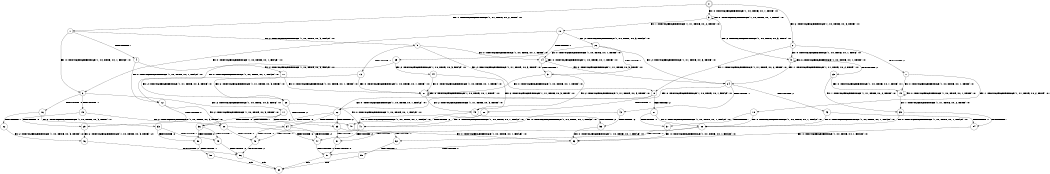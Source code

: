 digraph BCG {
size = "7, 10.5";
center = TRUE;
node [shape = circle];
0 [peripheries = 2];
0 -> 1 [label = "EX !1 !ATOMIC_EXCH_BRANCH (1, +1, TRUE, +0, 2, TRUE) !:0:"];
0 -> 2 [label = "EX !2 !ATOMIC_EXCH_BRANCH (1, +0, TRUE, +0, 3, TRUE) !:0:"];
0 -> 3 [label = "EX !0 !ATOMIC_EXCH_BRANCH (1, +0, TRUE, +0, 1, TRUE) !:0:"];
1 -> 4 [label = "TERMINATE !1"];
1 -> 5 [label = "EX !2 !ATOMIC_EXCH_BRANCH (1, +0, TRUE, +0, 3, FALSE) !:0:"];
1 -> 6 [label = "EX !0 !ATOMIC_EXCH_BRANCH (1, +0, TRUE, +0, 1, FALSE) !:0:"];
2 -> 7 [label = "TERMINATE !2"];
2 -> 8 [label = "EX !1 !ATOMIC_EXCH_BRANCH (1, +1, TRUE, +0, 2, TRUE) !:0:"];
2 -> 9 [label = "EX !0 !ATOMIC_EXCH_BRANCH (1, +0, TRUE, +0, 1, TRUE) !:0:"];
3 -> 10 [label = "EX !1 !ATOMIC_EXCH_BRANCH (1, +1, TRUE, +0, 2, TRUE) !:0:"];
3 -> 9 [label = "EX !2 !ATOMIC_EXCH_BRANCH (1, +0, TRUE, +0, 3, TRUE) !:0:"];
3 -> 3 [label = "EX !0 !ATOMIC_EXCH_BRANCH (1, +0, TRUE, +0, 1, TRUE) !:0:"];
4 -> 11 [label = "EX !2 !ATOMIC_EXCH_BRANCH (1, +0, TRUE, +0, 3, FALSE) !:0:"];
4 -> 12 [label = "EX !0 !ATOMIC_EXCH_BRANCH (1, +0, TRUE, +0, 1, FALSE) !:0:"];
5 -> 13 [label = "TERMINATE !1"];
5 -> 14 [label = "EX !0 !ATOMIC_EXCH_BRANCH (1, +0, TRUE, +0, 1, TRUE) !:0:"];
5 -> 8 [label = "EX !2 !ATOMIC_EXCH_BRANCH (1, +1, TRUE, +0, 3, TRUE) !:0:"];
6 -> 15 [label = "TERMINATE !1"];
6 -> 16 [label = "TERMINATE !0"];
6 -> 17 [label = "EX !2 !ATOMIC_EXCH_BRANCH (1, +0, TRUE, +0, 3, TRUE) !:0:"];
7 -> 18 [label = "EX !1 !ATOMIC_EXCH_BRANCH (1, +1, TRUE, +0, 2, TRUE) !:0:"];
7 -> 19 [label = "EX !0 !ATOMIC_EXCH_BRANCH (1, +0, TRUE, +0, 1, TRUE) !:0:"];
8 -> 20 [label = "TERMINATE !1"];
8 -> 21 [label = "TERMINATE !2"];
8 -> 22 [label = "EX !0 !ATOMIC_EXCH_BRANCH (1, +0, TRUE, +0, 1, FALSE) !:0:"];
9 -> 23 [label = "TERMINATE !2"];
9 -> 24 [label = "EX !1 !ATOMIC_EXCH_BRANCH (1, +1, TRUE, +0, 2, TRUE) !:0:"];
9 -> 9 [label = "EX !0 !ATOMIC_EXCH_BRANCH (1, +0, TRUE, +0, 1, TRUE) !:0:"];
10 -> 25 [label = "TERMINATE !1"];
10 -> 26 [label = "EX !2 !ATOMIC_EXCH_BRANCH (1, +0, TRUE, +0, 3, FALSE) !:0:"];
10 -> 6 [label = "EX !0 !ATOMIC_EXCH_BRANCH (1, +0, TRUE, +0, 1, FALSE) !:0:"];
11 -> 27 [label = "EX !0 !ATOMIC_EXCH_BRANCH (1, +0, TRUE, +0, 1, TRUE) !:0:"];
11 -> 28 [label = "EX !2 !ATOMIC_EXCH_BRANCH (1, +1, TRUE, +0, 3, TRUE) !:0:"];
12 -> 29 [label = "TERMINATE !0"];
12 -> 30 [label = "EX !2 !ATOMIC_EXCH_BRANCH (1, +0, TRUE, +0, 3, TRUE) !:0:"];
13 -> 27 [label = "EX !0 !ATOMIC_EXCH_BRANCH (1, +0, TRUE, +0, 1, TRUE) !:0:"];
13 -> 28 [label = "EX !2 !ATOMIC_EXCH_BRANCH (1, +1, TRUE, +0, 3, TRUE) !:0:"];
14 -> 31 [label = "TERMINATE !1"];
14 -> 24 [label = "EX !2 !ATOMIC_EXCH_BRANCH (1, +1, TRUE, +0, 3, TRUE) !:0:"];
14 -> 14 [label = "EX !0 !ATOMIC_EXCH_BRANCH (1, +0, TRUE, +0, 1, TRUE) !:0:"];
15 -> 29 [label = "TERMINATE !0"];
15 -> 30 [label = "EX !2 !ATOMIC_EXCH_BRANCH (1, +0, TRUE, +0, 3, TRUE) !:0:"];
16 -> 32 [label = "TERMINATE !1"];
16 -> 33 [label = "EX !2 !ATOMIC_EXCH_BRANCH (1, +0, TRUE, +0, 3, TRUE) !:1:"];
17 -> 34 [label = "TERMINATE !1"];
17 -> 35 [label = "TERMINATE !2"];
17 -> 36 [label = "TERMINATE !0"];
18 -> 37 [label = "TERMINATE !1"];
18 -> 38 [label = "EX !0 !ATOMIC_EXCH_BRANCH (1, +0, TRUE, +0, 1, FALSE) !:0:"];
19 -> 39 [label = "EX !1 !ATOMIC_EXCH_BRANCH (1, +1, TRUE, +0, 2, TRUE) !:0:"];
19 -> 19 [label = "EX !0 !ATOMIC_EXCH_BRANCH (1, +0, TRUE, +0, 1, TRUE) !:0:"];
20 -> 40 [label = "TERMINATE !2"];
20 -> 41 [label = "EX !0 !ATOMIC_EXCH_BRANCH (1, +0, TRUE, +0, 1, FALSE) !:0:"];
21 -> 37 [label = "TERMINATE !1"];
21 -> 38 [label = "EX !0 !ATOMIC_EXCH_BRANCH (1, +0, TRUE, +0, 1, FALSE) !:0:"];
22 -> 34 [label = "TERMINATE !1"];
22 -> 35 [label = "TERMINATE !2"];
22 -> 36 [label = "TERMINATE !0"];
23 -> 39 [label = "EX !1 !ATOMIC_EXCH_BRANCH (1, +1, TRUE, +0, 2, TRUE) !:0:"];
23 -> 19 [label = "EX !0 !ATOMIC_EXCH_BRANCH (1, +0, TRUE, +0, 1, TRUE) !:0:"];
24 -> 42 [label = "TERMINATE !1"];
24 -> 43 [label = "TERMINATE !2"];
24 -> 22 [label = "EX !0 !ATOMIC_EXCH_BRANCH (1, +0, TRUE, +0, 1, FALSE) !:0:"];
25 -> 44 [label = "EX !2 !ATOMIC_EXCH_BRANCH (1, +0, TRUE, +0, 3, FALSE) !:0:"];
25 -> 12 [label = "EX !0 !ATOMIC_EXCH_BRANCH (1, +0, TRUE, +0, 1, FALSE) !:0:"];
26 -> 31 [label = "TERMINATE !1"];
26 -> 24 [label = "EX !2 !ATOMIC_EXCH_BRANCH (1, +1, TRUE, +0, 3, TRUE) !:0:"];
26 -> 14 [label = "EX !0 !ATOMIC_EXCH_BRANCH (1, +0, TRUE, +0, 1, TRUE) !:0:"];
27 -> 45 [label = "EX !2 !ATOMIC_EXCH_BRANCH (1, +1, TRUE, +0, 3, TRUE) !:0:"];
27 -> 27 [label = "EX !0 !ATOMIC_EXCH_BRANCH (1, +0, TRUE, +0, 1, TRUE) !:0:"];
28 -> 40 [label = "TERMINATE !2"];
28 -> 41 [label = "EX !0 !ATOMIC_EXCH_BRANCH (1, +0, TRUE, +0, 1, FALSE) !:0:"];
29 -> 46 [label = "EX !2 !ATOMIC_EXCH_BRANCH (1, +0, TRUE, +0, 3, TRUE) !:2:"];
30 -> 47 [label = "TERMINATE !2"];
30 -> 48 [label = "TERMINATE !0"];
31 -> 45 [label = "EX !2 !ATOMIC_EXCH_BRANCH (1, +1, TRUE, +0, 3, TRUE) !:0:"];
31 -> 27 [label = "EX !0 !ATOMIC_EXCH_BRANCH (1, +0, TRUE, +0, 1, TRUE) !:0:"];
32 -> 46 [label = "EX !2 !ATOMIC_EXCH_BRANCH (1, +0, TRUE, +0, 3, TRUE) !:2:"];
33 -> 49 [label = "TERMINATE !1"];
33 -> 50 [label = "TERMINATE !2"];
34 -> 47 [label = "TERMINATE !2"];
34 -> 48 [label = "TERMINATE !0"];
35 -> 51 [label = "TERMINATE !1"];
35 -> 52 [label = "TERMINATE !0"];
36 -> 49 [label = "TERMINATE !1"];
36 -> 50 [label = "TERMINATE !2"];
37 -> 53 [label = "EX !0 !ATOMIC_EXCH_BRANCH (1, +0, TRUE, +0, 1, FALSE) !:0:"];
38 -> 51 [label = "TERMINATE !1"];
38 -> 52 [label = "TERMINATE !0"];
39 -> 54 [label = "TERMINATE !1"];
39 -> 38 [label = "EX !0 !ATOMIC_EXCH_BRANCH (1, +0, TRUE, +0, 1, FALSE) !:0:"];
40 -> 53 [label = "EX !0 !ATOMIC_EXCH_BRANCH (1, +0, TRUE, +0, 1, FALSE) !:0:"];
41 -> 47 [label = "TERMINATE !2"];
41 -> 48 [label = "TERMINATE !0"];
42 -> 55 [label = "TERMINATE !2"];
42 -> 41 [label = "EX !0 !ATOMIC_EXCH_BRANCH (1, +0, TRUE, +0, 1, FALSE) !:0:"];
43 -> 54 [label = "TERMINATE !1"];
43 -> 38 [label = "EX !0 !ATOMIC_EXCH_BRANCH (1, +0, TRUE, +0, 1, FALSE) !:0:"];
44 -> 45 [label = "EX !2 !ATOMIC_EXCH_BRANCH (1, +1, TRUE, +0, 3, TRUE) !:0:"];
44 -> 27 [label = "EX !0 !ATOMIC_EXCH_BRANCH (1, +0, TRUE, +0, 1, TRUE) !:0:"];
45 -> 55 [label = "TERMINATE !2"];
45 -> 41 [label = "EX !0 !ATOMIC_EXCH_BRANCH (1, +0, TRUE, +0, 1, FALSE) !:0:"];
46 -> 56 [label = "TERMINATE !2"];
47 -> 57 [label = "TERMINATE !0"];
48 -> 56 [label = "TERMINATE !2"];
49 -> 56 [label = "TERMINATE !2"];
50 -> 58 [label = "TERMINATE !1"];
51 -> 57 [label = "TERMINATE !0"];
52 -> 59 [label = "TERMINATE !1"];
53 -> 57 [label = "TERMINATE !0"];
54 -> 53 [label = "EX !0 !ATOMIC_EXCH_BRANCH (1, +0, TRUE, +0, 1, FALSE) !:0:"];
55 -> 53 [label = "EX !0 !ATOMIC_EXCH_BRANCH (1, +0, TRUE, +0, 1, FALSE) !:0:"];
56 -> 60 [label = "exit"];
57 -> 60 [label = "exit"];
58 -> 60 [label = "exit"];
59 -> 60 [label = "exit"];
}

